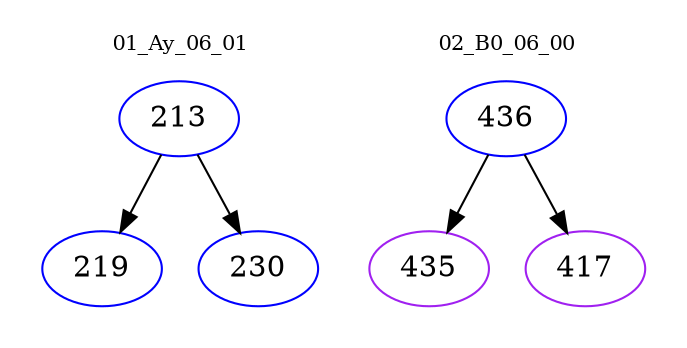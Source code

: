 digraph{
subgraph cluster_0 {
color = white
label = "01_Ay_06_01";
fontsize=10;
T0_213 [label="213", color="blue"]
T0_213 -> T0_219 [color="black"]
T0_219 [label="219", color="blue"]
T0_213 -> T0_230 [color="black"]
T0_230 [label="230", color="blue"]
}
subgraph cluster_1 {
color = white
label = "02_B0_06_00";
fontsize=10;
T1_436 [label="436", color="blue"]
T1_436 -> T1_435 [color="black"]
T1_435 [label="435", color="purple"]
T1_436 -> T1_417 [color="black"]
T1_417 [label="417", color="purple"]
}
}
